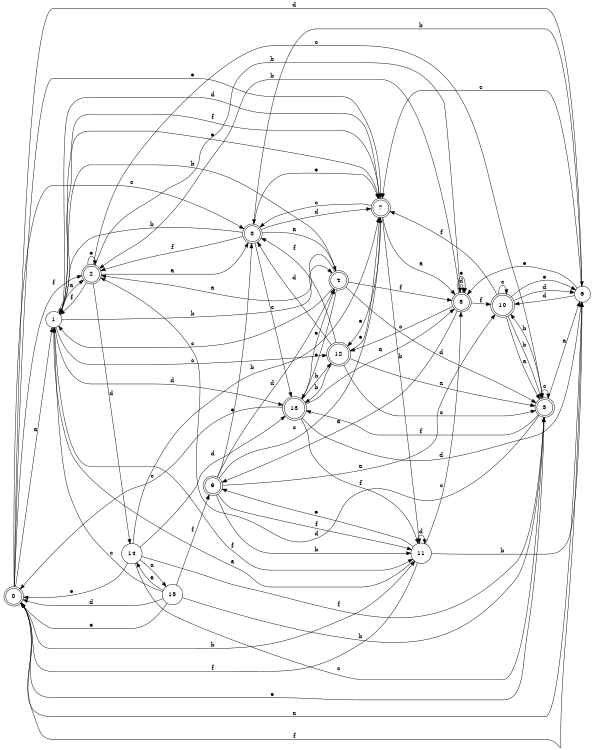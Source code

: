 digraph n13_10 {
__start0 [label="" shape="none"];

rankdir=LR;
size="8,5";

s0 [style="rounded,filled", color="black", fillcolor="white" shape="doublecircle", label="0"];
s1 [style="filled", color="black", fillcolor="white" shape="circle", label="1"];
s2 [style="rounded,filled", color="black", fillcolor="white" shape="doublecircle", label="2"];
s3 [style="rounded,filled", color="black", fillcolor="white" shape="doublecircle", label="3"];
s4 [style="rounded,filled", color="black", fillcolor="white" shape="doublecircle", label="4"];
s5 [style="rounded,filled", color="black", fillcolor="white" shape="doublecircle", label="5"];
s6 [style="filled", color="black", fillcolor="white" shape="circle", label="6"];
s7 [style="rounded,filled", color="black", fillcolor="white" shape="doublecircle", label="7"];
s8 [style="rounded,filled", color="black", fillcolor="white" shape="doublecircle", label="8"];
s9 [style="rounded,filled", color="black", fillcolor="white" shape="doublecircle", label="9"];
s10 [style="rounded,filled", color="black", fillcolor="white" shape="doublecircle", label="10"];
s11 [style="filled", color="black", fillcolor="white" shape="circle", label="11"];
s12 [style="rounded,filled", color="black", fillcolor="white" shape="doublecircle", label="12"];
s13 [style="rounded,filled", color="black", fillcolor="white" shape="doublecircle", label="13"];
s14 [style="filled", color="black", fillcolor="white" shape="circle", label="14"];
s15 [style="filled", color="black", fillcolor="white" shape="circle", label="15"];
s0 -> s1 [label="a"];
s0 -> s11 [label="b"];
s0 -> s3 [label="c"];
s0 -> s6 [label="d"];
s0 -> s7 [label="e"];
s0 -> s2 [label="f"];
s1 -> s2 [label="a"];
s1 -> s4 [label="b"];
s1 -> s12 [label="c"];
s1 -> s13 [label="d"];
s1 -> s7 [label="e"];
s1 -> s11 [label="f"];
s2 -> s3 [label="a"];
s2 -> s8 [label="b"];
s2 -> s5 [label="c"];
s2 -> s14 [label="d"];
s2 -> s2 [label="e"];
s2 -> s1 [label="f"];
s3 -> s4 [label="a"];
s3 -> s1 [label="b"];
s3 -> s13 [label="c"];
s3 -> s7 [label="d"];
s3 -> s7 [label="e"];
s3 -> s2 [label="f"];
s4 -> s2 [label="a"];
s4 -> s1 [label="b"];
s4 -> s1 [label="c"];
s4 -> s5 [label="d"];
s4 -> s13 [label="e"];
s4 -> s8 [label="f"];
s5 -> s6 [label="a"];
s5 -> s10 [label="b"];
s5 -> s5 [label="c"];
s5 -> s2 [label="d"];
s5 -> s0 [label="e"];
s5 -> s13 [label="f"];
s6 -> s0 [label="a"];
s6 -> s3 [label="b"];
s6 -> s7 [label="c"];
s6 -> s10 [label="d"];
s6 -> s8 [label="e"];
s6 -> s0 [label="f"];
s7 -> s8 [label="a"];
s7 -> s11 [label="b"];
s7 -> s3 [label="c"];
s7 -> s1 [label="d"];
s7 -> s12 [label="e"];
s7 -> s1 [label="f"];
s8 -> s9 [label="a"];
s8 -> s2 [label="b"];
s8 -> s12 [label="c"];
s8 -> s8 [label="d"];
s8 -> s8 [label="e"];
s8 -> s10 [label="f"];
s9 -> s10 [label="a"];
s9 -> s11 [label="b"];
s9 -> s7 [label="c"];
s9 -> s4 [label="d"];
s9 -> s3 [label="e"];
s9 -> s11 [label="f"];
s10 -> s5 [label="a"];
s10 -> s5 [label="b"];
s10 -> s10 [label="c"];
s10 -> s6 [label="d"];
s10 -> s6 [label="e"];
s10 -> s7 [label="f"];
s11 -> s1 [label="a"];
s11 -> s6 [label="b"];
s11 -> s8 [label="c"];
s11 -> s11 [label="d"];
s11 -> s9 [label="e"];
s11 -> s0 [label="f"];
s12 -> s5 [label="a"];
s12 -> s13 [label="b"];
s12 -> s5 [label="c"];
s12 -> s3 [label="d"];
s12 -> s7 [label="e"];
s12 -> s3 [label="f"];
s13 -> s8 [label="a"];
s13 -> s12 [label="b"];
s13 -> s0 [label="c"];
s13 -> s6 [label="d"];
s13 -> s4 [label="e"];
s13 -> s11 [label="f"];
s14 -> s15 [label="a"];
s14 -> s7 [label="b"];
s14 -> s5 [label="c"];
s14 -> s13 [label="d"];
s14 -> s0 [label="e"];
s14 -> s5 [label="f"];
s15 -> s14 [label="a"];
s15 -> s5 [label="b"];
s15 -> s1 [label="c"];
s15 -> s0 [label="d"];
s15 -> s0 [label="e"];
s15 -> s9 [label="f"];

}
